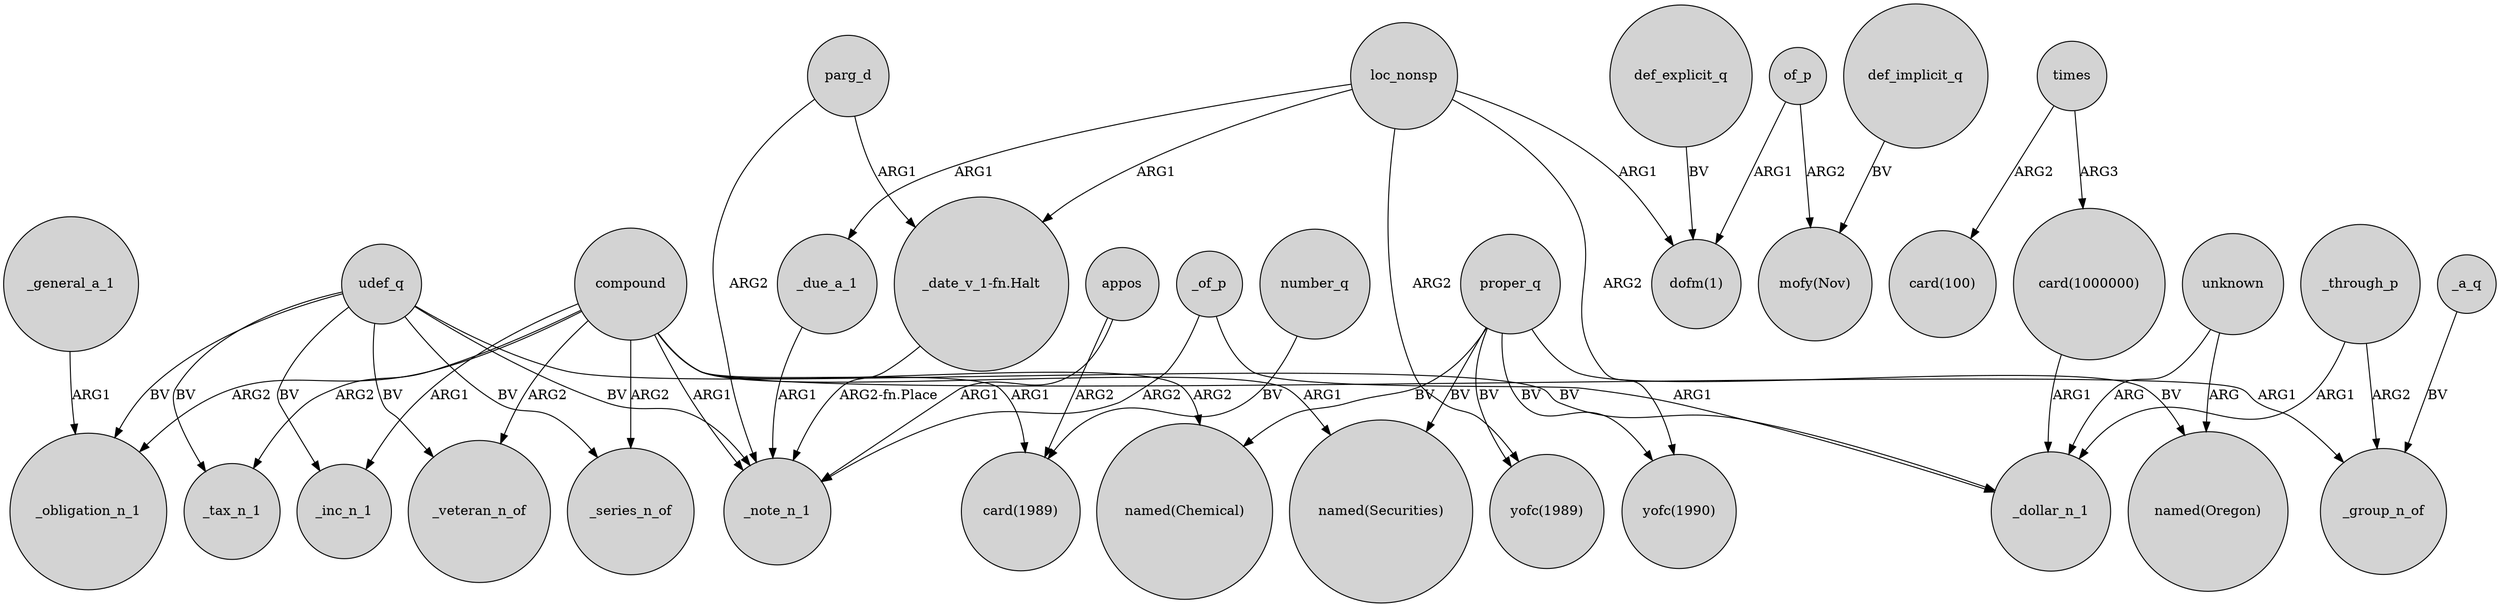 digraph {
	node [shape=circle style=filled]
	_of_p -> _dollar_n_1 [label=ARG1]
	appos -> _note_n_1 [label=ARG1]
	proper_q -> "named(Securities)" [label=BV]
	of_p -> "mofy(Nov)" [label=ARG2]
	udef_q -> _veteran_n_of [label=BV]
	compound -> "card(1989)" [label=ARG1]
	udef_q -> _tax_n_1 [label=BV]
	times -> "card(1000000)" [label=ARG3]
	appos -> "card(1989)" [label=ARG2]
	_through_p -> _dollar_n_1 [label=ARG1]
	times -> "card(100)" [label=ARG2]
	"_date_v_1-fn.Halt" -> _note_n_1 [label="ARG2-fn.Place"]
	compound -> _group_n_of [label=ARG1]
	_a_q -> _group_n_of [label=BV]
	compound -> _inc_n_1 [label=ARG1]
	proper_q -> "named(Chemical)" [label=BV]
	compound -> "named(Securities)" [label=ARG1]
	loc_nonsp -> "_date_v_1-fn.Halt" [label=ARG1]
	udef_q -> _series_n_of [label=BV]
	unknown -> _dollar_n_1 [label=ARG]
	parg_d -> _note_n_1 [label=ARG2]
	udef_q -> _inc_n_1 [label=BV]
	_through_p -> _group_n_of [label=ARG2]
	loc_nonsp -> "yofc(1989)" [label=ARG2]
	def_explicit_q -> "dofm(1)" [label=BV]
	_general_a_1 -> _obligation_n_1 [label=ARG1]
	compound -> _veteran_n_of [label=ARG2]
	udef_q -> _note_n_1 [label=BV]
	compound -> _tax_n_1 [label=ARG2]
	compound -> _note_n_1 [label=ARG1]
	parg_d -> "_date_v_1-fn.Halt" [label=ARG1]
	proper_q -> "yofc(1989)" [label=BV]
	"card(1000000)" -> _dollar_n_1 [label=ARG1]
	udef_q -> _dollar_n_1 [label=BV]
	unknown -> "named(Oregon)" [label=ARG]
	proper_q -> "yofc(1990)" [label=BV]
	loc_nonsp -> _due_a_1 [label=ARG1]
	_due_a_1 -> _note_n_1 [label=ARG1]
	compound -> _series_n_of [label=ARG2]
	udef_q -> _obligation_n_1 [label=BV]
	def_implicit_q -> "mofy(Nov)" [label=BV]
	proper_q -> "named(Oregon)" [label=BV]
	of_p -> "dofm(1)" [label=ARG1]
	number_q -> "card(1989)" [label=BV]
	_of_p -> _note_n_1 [label=ARG2]
	compound -> "named(Chemical)" [label=ARG2]
	loc_nonsp -> "yofc(1990)" [label=ARG2]
	compound -> _obligation_n_1 [label=ARG2]
	loc_nonsp -> "dofm(1)" [label=ARG1]
}
